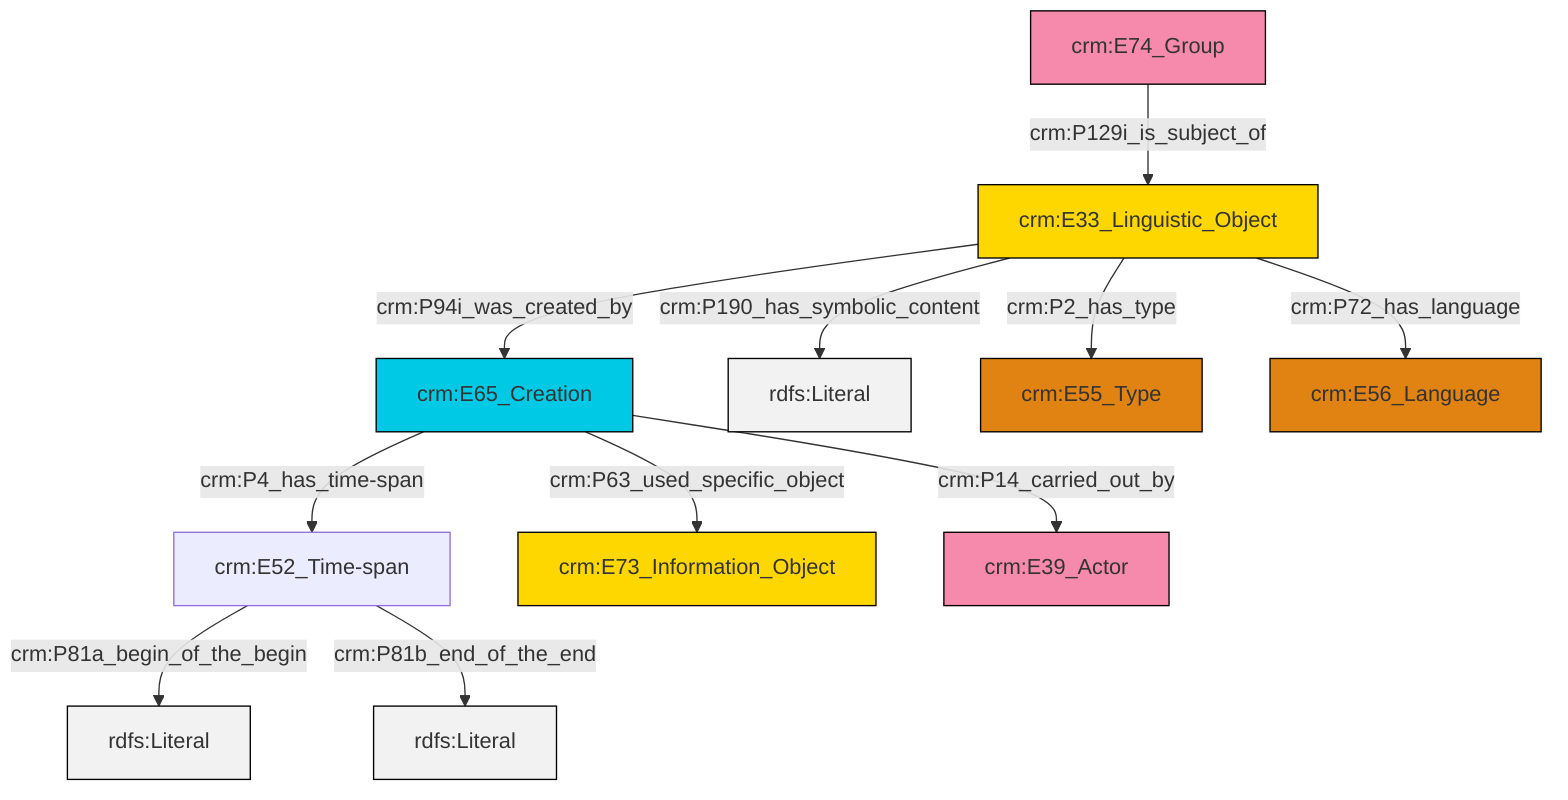 graph TD
classDef Literal fill:#f2f2f2,stroke:#000000;
classDef CRM_Entity fill:#FFFFFF,stroke:#000000;
classDef Temporal_Entity fill:#00C9E6, stroke:#000000;
classDef Type fill:#E18312, stroke:#000000;
classDef Time-Span fill:#2C9C91, stroke:#000000;
classDef Appellation fill:#FFEB7F, stroke:#000000;
classDef Place fill:#008836, stroke:#000000;
classDef Persistent_Item fill:#B266B2, stroke:#000000;
classDef Conceptual_Object fill:#FFD700, stroke:#000000;
classDef Physical_Thing fill:#D2B48C, stroke:#000000;
classDef Actor fill:#f58aad, stroke:#000000;
classDef PC_Classes fill:#4ce600, stroke:#000000;
classDef Multi fill:#cccccc,stroke:#000000;

0["crm:E52_Time-span"]:::Default -->|crm:P81a_begin_of_the_begin| 1[rdfs:Literal]:::Literal
2["crm:E65_Creation"]:::Temporal_Entity -->|crm:P4_has_time-span| 0["crm:E52_Time-span"]:::Default
3["crm:E33_Linguistic_Object"]:::Conceptual_Object -->|crm:P190_has_symbolic_content| 4[rdfs:Literal]:::Literal
0["crm:E52_Time-span"]:::Default -->|crm:P81b_end_of_the_end| 7[rdfs:Literal]:::Literal
2["crm:E65_Creation"]:::Temporal_Entity -->|crm:P14_carried_out_by| 8["crm:E39_Actor"]:::Actor
3["crm:E33_Linguistic_Object"]:::Conceptual_Object -->|crm:P2_has_type| 11["crm:E55_Type"]:::Type
2["crm:E65_Creation"]:::Temporal_Entity -->|crm:P63_used_specific_object| 5["crm:E73_Information_Object"]:::Conceptual_Object
3["crm:E33_Linguistic_Object"]:::Conceptual_Object -->|crm:P72_has_language| 16["crm:E56_Language"]:::Type
9["crm:E74_Group"]:::Actor -->|crm:P129i_is_subject_of| 3["crm:E33_Linguistic_Object"]:::Conceptual_Object
3["crm:E33_Linguistic_Object"]:::Conceptual_Object -->|crm:P94i_was_created_by| 2["crm:E65_Creation"]:::Temporal_Entity